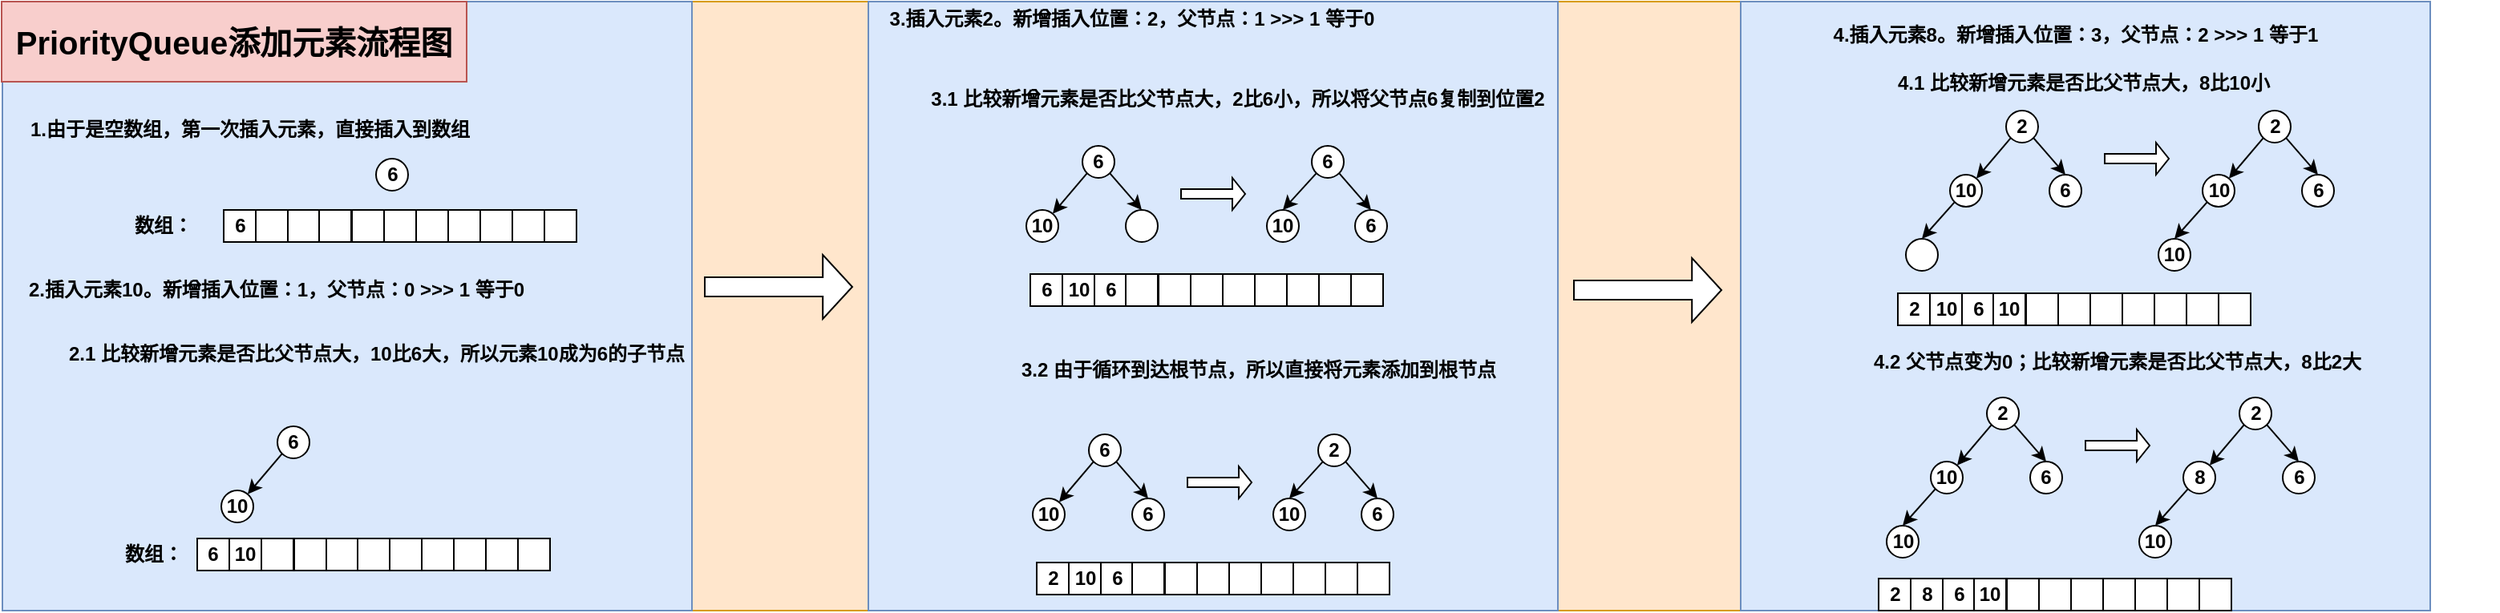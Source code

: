 <mxfile version="12.2.2" type="device" pages="1"><diagram id="mjmpXswgASouR-uXJ3l0" name="Page-1"><mxGraphModel dx="1899" dy="792" grid="1" gridSize="10" guides="1" tooltips="1" connect="1" arrows="1" fold="1" page="1" pageScale="1" pageWidth="827" pageHeight="1169" math="0" shadow="0"><root><mxCell id="0"/><mxCell id="1" parent="0"/><mxCell id="iNbTdAL_wGmHzgsxaL_B-232" value="" style="rounded=0;whiteSpace=wrap;html=1;fontSize=20;fillColor=#ffe6cc;strokeColor=#d79b00;" parent="1" vertex="1"><mxGeometry x="-269.5" y="330" width="1514" height="380" as="geometry"/></mxCell><mxCell id="iNbTdAL_wGmHzgsxaL_B-224" value="" style="rounded=0;whiteSpace=wrap;html=1;fontStyle=1;fillColor=#dae8fc;strokeColor=#6c8ebf;" parent="1" vertex="1"><mxGeometry x="814.5" y="330" width="430" height="380" as="geometry"/></mxCell><mxCell id="iNbTdAL_wGmHzgsxaL_B-223" value="" style="rounded=0;whiteSpace=wrap;html=1;fontStyle=1;fillColor=#dae8fc;strokeColor=#6c8ebf;" parent="1" vertex="1"><mxGeometry x="270.5" y="330" width="430" height="380" as="geometry"/></mxCell><mxCell id="iNbTdAL_wGmHzgsxaL_B-222" value="" style="rounded=0;whiteSpace=wrap;html=1;fontStyle=1;fillColor=#dae8fc;strokeColor=#6c8ebf;" parent="1" vertex="1"><mxGeometry x="-269.5" y="330" width="430" height="380" as="geometry"/></mxCell><mxCell id="iNbTdAL_wGmHzgsxaL_B-1" value="6" style="ellipse;whiteSpace=wrap;html=1;aspect=fixed;fontStyle=1" parent="1" vertex="1"><mxGeometry x="-36.5" y="428" width="20" height="20" as="geometry"/></mxCell><mxCell id="iNbTdAL_wGmHzgsxaL_B-2" value="1.由于是空数组，第一次插入元素，直接插入到数组" style="text;html=1;strokeColor=none;fillColor=none;align=center;verticalAlign=middle;whiteSpace=wrap;rounded=0;fontStyle=1" parent="1" vertex="1"><mxGeometry x="-255.5" y="400" width="280" height="20" as="geometry"/></mxCell><mxCell id="iNbTdAL_wGmHzgsxaL_B-5" value="2.插入元素10。新增插入位置：1，父节点：0 &amp;gt;&amp;gt;&amp;gt; 1 等于0" style="text;html=1;strokeColor=none;fillColor=none;align=left;verticalAlign=middle;whiteSpace=wrap;rounded=0;fontStyle=1" parent="1" vertex="1"><mxGeometry x="-255.5" y="500" width="575" height="20" as="geometry"/></mxCell><mxCell id="iNbTdAL_wGmHzgsxaL_B-6" value="3.插入元素2。新增插入位置：2，父节点：1 &amp;gt;&amp;gt;&amp;gt; 1 等于0" style="text;html=1;strokeColor=none;fillColor=none;align=center;verticalAlign=middle;whiteSpace=wrap;rounded=0;fontStyle=1" parent="1" vertex="1"><mxGeometry x="264" y="331" width="342" height="20" as="geometry"/></mxCell><mxCell id="iNbTdAL_wGmHzgsxaL_B-36" style="rounded=0;orthogonalLoop=1;jettySize=auto;html=1;exitX=0;exitY=1;exitDx=0;exitDy=0;fontStyle=1" parent="1" source="iNbTdAL_wGmHzgsxaL_B-7" target="iNbTdAL_wGmHzgsxaL_B-35" edge="1"><mxGeometry relative="1" as="geometry"/></mxCell><mxCell id="iNbTdAL_wGmHzgsxaL_B-7" value="6" style="ellipse;whiteSpace=wrap;html=1;aspect=fixed;fontStyle=1" parent="1" vertex="1"><mxGeometry x="-98" y="595" width="20" height="20" as="geometry"/></mxCell><mxCell id="iNbTdAL_wGmHzgsxaL_B-8" value="数组：" style="text;html=1;strokeColor=none;fillColor=none;align=center;verticalAlign=middle;whiteSpace=wrap;rounded=0;fontStyle=1" parent="1" vertex="1"><mxGeometry x="-189.5" y="460" width="40" height="20" as="geometry"/></mxCell><mxCell id="iNbTdAL_wGmHzgsxaL_B-9" value="6" style="rounded=0;whiteSpace=wrap;html=1;fontStyle=1" parent="1" vertex="1"><mxGeometry x="-131.5" y="460" width="20" height="20" as="geometry"/></mxCell><mxCell id="iNbTdAL_wGmHzgsxaL_B-10" value="" style="rounded=0;whiteSpace=wrap;html=1;fontStyle=1" parent="1" vertex="1"><mxGeometry x="-91.5" y="460" width="20" height="20" as="geometry"/></mxCell><mxCell id="iNbTdAL_wGmHzgsxaL_B-12" value="" style="rounded=0;whiteSpace=wrap;html=1;fontStyle=1" parent="1" vertex="1"><mxGeometry x="-51.5" y="460" width="20" height="20" as="geometry"/></mxCell><mxCell id="iNbTdAL_wGmHzgsxaL_B-13" value="" style="rounded=0;whiteSpace=wrap;html=1;fontStyle=1" parent="1" vertex="1"><mxGeometry x="-11.5" y="460" width="20" height="20" as="geometry"/></mxCell><mxCell id="iNbTdAL_wGmHzgsxaL_B-14" value="" style="rounded=0;whiteSpace=wrap;html=1;fontStyle=1" parent="1" vertex="1"><mxGeometry x="28.5" y="460" width="20" height="20" as="geometry"/></mxCell><mxCell id="iNbTdAL_wGmHzgsxaL_B-15" value="" style="rounded=0;whiteSpace=wrap;html=1;fontStyle=1" parent="1" vertex="1"><mxGeometry x="68.5" y="460" width="20" height="20" as="geometry"/></mxCell><mxCell id="iNbTdAL_wGmHzgsxaL_B-16" value="" style="rounded=0;whiteSpace=wrap;html=1;fontStyle=1" parent="1" vertex="1"><mxGeometry x="48.5" y="460" width="20" height="20" as="geometry"/></mxCell><mxCell id="iNbTdAL_wGmHzgsxaL_B-17" value="" style="rounded=0;whiteSpace=wrap;html=1;fontStyle=1" parent="1" vertex="1"><mxGeometry x="-72" y="460" width="20" height="20" as="geometry"/></mxCell><mxCell id="iNbTdAL_wGmHzgsxaL_B-18" value="" style="rounded=0;whiteSpace=wrap;html=1;fontStyle=1" parent="1" vertex="1"><mxGeometry x="-31.5" y="460" width="20" height="20" as="geometry"/></mxCell><mxCell id="iNbTdAL_wGmHzgsxaL_B-19" value="" style="rounded=0;whiteSpace=wrap;html=1;fontStyle=1" parent="1" vertex="1"><mxGeometry x="-111.5" y="460" width="20" height="20" as="geometry"/></mxCell><mxCell id="iNbTdAL_wGmHzgsxaL_B-20" value="" style="rounded=0;whiteSpace=wrap;html=1;fontStyle=1" parent="1" vertex="1"><mxGeometry x="8.5" y="460" width="20" height="20" as="geometry"/></mxCell><mxCell id="iNbTdAL_wGmHzgsxaL_B-21" value="数组：" style="text;html=1;strokeColor=none;fillColor=none;align=center;verticalAlign=middle;whiteSpace=wrap;rounded=0;fontStyle=1" parent="1" vertex="1"><mxGeometry x="-195.5" y="665" width="40" height="20" as="geometry"/></mxCell><mxCell id="iNbTdAL_wGmHzgsxaL_B-35" value="10" style="ellipse;whiteSpace=wrap;html=1;aspect=fixed;fontStyle=1" parent="1" vertex="1"><mxGeometry x="-133" y="635" width="20" height="20" as="geometry"/></mxCell><mxCell id="iNbTdAL_wGmHzgsxaL_B-41" value="6" style="rounded=0;whiteSpace=wrap;html=1;fontStyle=1" parent="1" vertex="1"><mxGeometry x="-148" y="665" width="20" height="20" as="geometry"/></mxCell><mxCell id="iNbTdAL_wGmHzgsxaL_B-42" value="" style="rounded=0;whiteSpace=wrap;html=1;fontStyle=1" parent="1" vertex="1"><mxGeometry x="-108" y="665" width="20" height="20" as="geometry"/></mxCell><mxCell id="iNbTdAL_wGmHzgsxaL_B-43" value="" style="rounded=0;whiteSpace=wrap;html=1;fontStyle=1" parent="1" vertex="1"><mxGeometry x="-68" y="665" width="20" height="20" as="geometry"/></mxCell><mxCell id="iNbTdAL_wGmHzgsxaL_B-44" value="" style="rounded=0;whiteSpace=wrap;html=1;fontStyle=1" parent="1" vertex="1"><mxGeometry x="-28" y="665" width="20" height="20" as="geometry"/></mxCell><mxCell id="iNbTdAL_wGmHzgsxaL_B-45" value="" style="rounded=0;whiteSpace=wrap;html=1;fontStyle=1" parent="1" vertex="1"><mxGeometry x="12" y="665" width="20" height="20" as="geometry"/></mxCell><mxCell id="iNbTdAL_wGmHzgsxaL_B-46" value="" style="rounded=0;whiteSpace=wrap;html=1;fontStyle=1" parent="1" vertex="1"><mxGeometry x="52" y="665" width="20" height="20" as="geometry"/></mxCell><mxCell id="iNbTdAL_wGmHzgsxaL_B-47" value="" style="rounded=0;whiteSpace=wrap;html=1;fontStyle=1" parent="1" vertex="1"><mxGeometry x="32" y="665" width="20" height="20" as="geometry"/></mxCell><mxCell id="iNbTdAL_wGmHzgsxaL_B-48" value="" style="rounded=0;whiteSpace=wrap;html=1;fontStyle=1" parent="1" vertex="1"><mxGeometry x="-87.5" y="665" width="20" height="20" as="geometry"/></mxCell><mxCell id="iNbTdAL_wGmHzgsxaL_B-49" value="" style="rounded=0;whiteSpace=wrap;html=1;fontStyle=1" parent="1" vertex="1"><mxGeometry x="-48" y="665" width="20" height="20" as="geometry"/></mxCell><mxCell id="iNbTdAL_wGmHzgsxaL_B-50" value="10" style="rounded=0;whiteSpace=wrap;html=1;fontStyle=1" parent="1" vertex="1"><mxGeometry x="-128" y="665" width="20" height="20" as="geometry"/></mxCell><mxCell id="iNbTdAL_wGmHzgsxaL_B-51" value="" style="rounded=0;whiteSpace=wrap;html=1;fontStyle=1" parent="1" vertex="1"><mxGeometry x="-8" y="665" width="20" height="20" as="geometry"/></mxCell><mxCell id="iNbTdAL_wGmHzgsxaL_B-53" value="" style="ellipse;whiteSpace=wrap;html=1;aspect=fixed;fontStyle=1" parent="1" vertex="1"><mxGeometry x="431" y="460" width="20" height="20" as="geometry"/></mxCell><mxCell id="iNbTdAL_wGmHzgsxaL_B-54" value="10" style="ellipse;whiteSpace=wrap;html=1;aspect=fixed;fontStyle=1" parent="1" vertex="1"><mxGeometry x="519" y="460" width="20" height="20" as="geometry"/></mxCell><mxCell id="iNbTdAL_wGmHzgsxaL_B-59" style="edgeStyle=none;rounded=0;orthogonalLoop=1;jettySize=auto;html=1;exitX=1;exitY=1;exitDx=0;exitDy=0;entryX=0.5;entryY=0;entryDx=0;entryDy=0;fontStyle=1" parent="1" source="iNbTdAL_wGmHzgsxaL_B-57" target="iNbTdAL_wGmHzgsxaL_B-58" edge="1"><mxGeometry relative="1" as="geometry"/></mxCell><mxCell id="iNbTdAL_wGmHzgsxaL_B-61" style="edgeStyle=none;rounded=0;orthogonalLoop=1;jettySize=auto;html=1;exitX=0;exitY=1;exitDx=0;exitDy=0;entryX=0.5;entryY=0;entryDx=0;entryDy=0;fontStyle=1" parent="1" source="iNbTdAL_wGmHzgsxaL_B-57" target="iNbTdAL_wGmHzgsxaL_B-54" edge="1"><mxGeometry relative="1" as="geometry"/></mxCell><mxCell id="iNbTdAL_wGmHzgsxaL_B-57" value="6" style="ellipse;whiteSpace=wrap;html=1;aspect=fixed;fontStyle=1" parent="1" vertex="1"><mxGeometry x="547" y="420" width="20" height="20" as="geometry"/></mxCell><mxCell id="iNbTdAL_wGmHzgsxaL_B-58" value="6" style="ellipse;whiteSpace=wrap;html=1;aspect=fixed;fontStyle=1" parent="1" vertex="1"><mxGeometry x="574" y="460" width="20" height="20" as="geometry"/></mxCell><mxCell id="iNbTdAL_wGmHzgsxaL_B-65" style="rounded=0;orthogonalLoop=1;jettySize=auto;html=1;exitX=0;exitY=1;exitDx=0;exitDy=0;fontStyle=1" parent="1" source="iNbTdAL_wGmHzgsxaL_B-66" target="iNbTdAL_wGmHzgsxaL_B-67" edge="1"><mxGeometry relative="1" as="geometry"/></mxCell><mxCell id="iNbTdAL_wGmHzgsxaL_B-69" style="edgeStyle=none;rounded=0;orthogonalLoop=1;jettySize=auto;html=1;exitX=1;exitY=1;exitDx=0;exitDy=0;entryX=0.5;entryY=0;entryDx=0;entryDy=0;fontStyle=1" parent="1" source="iNbTdAL_wGmHzgsxaL_B-66" target="iNbTdAL_wGmHzgsxaL_B-53" edge="1"><mxGeometry relative="1" as="geometry"/></mxCell><mxCell id="iNbTdAL_wGmHzgsxaL_B-66" value="6" style="ellipse;whiteSpace=wrap;html=1;aspect=fixed;fontStyle=1" parent="1" vertex="1"><mxGeometry x="404" y="420" width="20" height="20" as="geometry"/></mxCell><mxCell id="iNbTdAL_wGmHzgsxaL_B-67" value="10" style="ellipse;whiteSpace=wrap;html=1;aspect=fixed;fontStyle=1" parent="1" vertex="1"><mxGeometry x="369" y="460" width="20" height="20" as="geometry"/></mxCell><mxCell id="iNbTdAL_wGmHzgsxaL_B-70" value="" style="shape=singleArrow;whiteSpace=wrap;html=1;fontStyle=1" parent="1" vertex="1"><mxGeometry x="465.5" y="440" width="40" height="20" as="geometry"/></mxCell><mxCell id="iNbTdAL_wGmHzgsxaL_B-96" value="6" style="rounded=0;whiteSpace=wrap;html=1;fontStyle=1" parent="1" vertex="1"><mxGeometry x="371.5" y="500" width="20" height="20" as="geometry"/></mxCell><mxCell id="iNbTdAL_wGmHzgsxaL_B-97" value="6" style="rounded=0;whiteSpace=wrap;html=1;fontStyle=1" parent="1" vertex="1"><mxGeometry x="411.5" y="500" width="20" height="20" as="geometry"/></mxCell><mxCell id="iNbTdAL_wGmHzgsxaL_B-98" value="" style="rounded=0;whiteSpace=wrap;html=1;fontStyle=1" parent="1" vertex="1"><mxGeometry x="451.5" y="500" width="20" height="20" as="geometry"/></mxCell><mxCell id="iNbTdAL_wGmHzgsxaL_B-99" value="" style="rounded=0;whiteSpace=wrap;html=1;fontStyle=1" parent="1" vertex="1"><mxGeometry x="491.5" y="500" width="20" height="20" as="geometry"/></mxCell><mxCell id="iNbTdAL_wGmHzgsxaL_B-100" value="" style="rounded=0;whiteSpace=wrap;html=1;fontStyle=1" parent="1" vertex="1"><mxGeometry x="531.5" y="500" width="20" height="20" as="geometry"/></mxCell><mxCell id="iNbTdAL_wGmHzgsxaL_B-101" value="" style="rounded=0;whiteSpace=wrap;html=1;fontStyle=1" parent="1" vertex="1"><mxGeometry x="571.5" y="500" width="20" height="20" as="geometry"/></mxCell><mxCell id="iNbTdAL_wGmHzgsxaL_B-102" value="" style="rounded=0;whiteSpace=wrap;html=1;fontStyle=1" parent="1" vertex="1"><mxGeometry x="551.5" y="500" width="20" height="20" as="geometry"/></mxCell><mxCell id="iNbTdAL_wGmHzgsxaL_B-103" value="" style="rounded=0;whiteSpace=wrap;html=1;fontStyle=1" parent="1" vertex="1"><mxGeometry x="431" y="500" width="20" height="20" as="geometry"/></mxCell><mxCell id="iNbTdAL_wGmHzgsxaL_B-104" value="" style="rounded=0;whiteSpace=wrap;html=1;fontStyle=1" parent="1" vertex="1"><mxGeometry x="471.5" y="500" width="20" height="20" as="geometry"/></mxCell><mxCell id="iNbTdAL_wGmHzgsxaL_B-105" value="&lt;span style=&quot;white-space: normal&quot;&gt;10&lt;/span&gt;" style="rounded=0;whiteSpace=wrap;html=1;fontStyle=1" parent="1" vertex="1"><mxGeometry x="391.5" y="500" width="20" height="20" as="geometry"/></mxCell><mxCell id="iNbTdAL_wGmHzgsxaL_B-106" value="" style="rounded=0;whiteSpace=wrap;html=1;fontStyle=1" parent="1" vertex="1"><mxGeometry x="511.5" y="500" width="20" height="20" as="geometry"/></mxCell><mxCell id="iNbTdAL_wGmHzgsxaL_B-108" value="3.1 比较新增元素是否比父节点大，2比6小，所以将父节点6复制到位置2" style="text;html=1;strokeColor=none;fillColor=none;align=center;verticalAlign=middle;whiteSpace=wrap;rounded=0;fontStyle=1" parent="1" vertex="1"><mxGeometry x="282.5" y="381" width="436" height="20" as="geometry"/></mxCell><mxCell id="iNbTdAL_wGmHzgsxaL_B-109" value="&lt;span style=&quot;text-align: left&quot;&gt;2.1 比较新增元素是否比父节点大，10比6大，所以元素10成为6的子节点&lt;/span&gt;" style="text;html=1;strokeColor=none;fillColor=none;align=center;verticalAlign=middle;whiteSpace=wrap;rounded=0;fontStyle=1" parent="1" vertex="1"><mxGeometry x="-241.5" y="540" width="410" height="20" as="geometry"/></mxCell><mxCell id="iNbTdAL_wGmHzgsxaL_B-110" value="3.2 由于循环到达根节点，所以直接将元素添加到根节点" style="text;html=1;strokeColor=none;fillColor=none;align=center;verticalAlign=middle;whiteSpace=wrap;rounded=0;fontStyle=1" parent="1" vertex="1"><mxGeometry x="281" y="550" width="466" height="20" as="geometry"/></mxCell><mxCell id="iNbTdAL_wGmHzgsxaL_B-133" value="6" style="ellipse;whiteSpace=wrap;html=1;aspect=fixed;fontStyle=1" parent="1" vertex="1"><mxGeometry x="435" y="640" width="20" height="20" as="geometry"/></mxCell><mxCell id="iNbTdAL_wGmHzgsxaL_B-134" value="10" style="ellipse;whiteSpace=wrap;html=1;aspect=fixed;fontStyle=1" parent="1" vertex="1"><mxGeometry x="523" y="640" width="20" height="20" as="geometry"/></mxCell><mxCell id="iNbTdAL_wGmHzgsxaL_B-135" style="edgeStyle=none;rounded=0;orthogonalLoop=1;jettySize=auto;html=1;exitX=1;exitY=1;exitDx=0;exitDy=0;entryX=0.5;entryY=0;entryDx=0;entryDy=0;fontStyle=1" parent="1" source="iNbTdAL_wGmHzgsxaL_B-137" target="iNbTdAL_wGmHzgsxaL_B-138" edge="1"><mxGeometry relative="1" as="geometry"/></mxCell><mxCell id="iNbTdAL_wGmHzgsxaL_B-136" style="edgeStyle=none;rounded=0;orthogonalLoop=1;jettySize=auto;html=1;exitX=0;exitY=1;exitDx=0;exitDy=0;entryX=0.5;entryY=0;entryDx=0;entryDy=0;fontStyle=1" parent="1" source="iNbTdAL_wGmHzgsxaL_B-137" target="iNbTdAL_wGmHzgsxaL_B-134" edge="1"><mxGeometry relative="1" as="geometry"/></mxCell><mxCell id="iNbTdAL_wGmHzgsxaL_B-137" value="2" style="ellipse;whiteSpace=wrap;html=1;aspect=fixed;fontStyle=1" parent="1" vertex="1"><mxGeometry x="551" y="600" width="20" height="20" as="geometry"/></mxCell><mxCell id="iNbTdAL_wGmHzgsxaL_B-138" value="6" style="ellipse;whiteSpace=wrap;html=1;aspect=fixed;fontStyle=1" parent="1" vertex="1"><mxGeometry x="578" y="640" width="20" height="20" as="geometry"/></mxCell><mxCell id="iNbTdAL_wGmHzgsxaL_B-139" style="rounded=0;orthogonalLoop=1;jettySize=auto;html=1;exitX=0;exitY=1;exitDx=0;exitDy=0;fontStyle=1" parent="1" source="iNbTdAL_wGmHzgsxaL_B-141" target="iNbTdAL_wGmHzgsxaL_B-142" edge="1"><mxGeometry relative="1" as="geometry"/></mxCell><mxCell id="iNbTdAL_wGmHzgsxaL_B-140" style="edgeStyle=none;rounded=0;orthogonalLoop=1;jettySize=auto;html=1;exitX=1;exitY=1;exitDx=0;exitDy=0;entryX=0.5;entryY=0;entryDx=0;entryDy=0;fontStyle=1" parent="1" source="iNbTdAL_wGmHzgsxaL_B-141" target="iNbTdAL_wGmHzgsxaL_B-133" edge="1"><mxGeometry relative="1" as="geometry"/></mxCell><mxCell id="iNbTdAL_wGmHzgsxaL_B-141" value="6" style="ellipse;whiteSpace=wrap;html=1;aspect=fixed;fontStyle=1" parent="1" vertex="1"><mxGeometry x="408" y="600" width="20" height="20" as="geometry"/></mxCell><mxCell id="iNbTdAL_wGmHzgsxaL_B-142" value="10" style="ellipse;whiteSpace=wrap;html=1;aspect=fixed;fontStyle=1" parent="1" vertex="1"><mxGeometry x="373" y="640" width="20" height="20" as="geometry"/></mxCell><mxCell id="iNbTdAL_wGmHzgsxaL_B-143" value="" style="shape=singleArrow;whiteSpace=wrap;html=1;fontStyle=1" parent="1" vertex="1"><mxGeometry x="469.5" y="620" width="40" height="20" as="geometry"/></mxCell><mxCell id="iNbTdAL_wGmHzgsxaL_B-144" value="2" style="rounded=0;whiteSpace=wrap;html=1;fontStyle=1" parent="1" vertex="1"><mxGeometry x="375.5" y="680" width="20" height="20" as="geometry"/></mxCell><mxCell id="iNbTdAL_wGmHzgsxaL_B-145" value="6" style="rounded=0;whiteSpace=wrap;html=1;fontStyle=1" parent="1" vertex="1"><mxGeometry x="415.5" y="680" width="20" height="20" as="geometry"/></mxCell><mxCell id="iNbTdAL_wGmHzgsxaL_B-146" value="" style="rounded=0;whiteSpace=wrap;html=1;fontStyle=1" parent="1" vertex="1"><mxGeometry x="455.5" y="680" width="20" height="20" as="geometry"/></mxCell><mxCell id="iNbTdAL_wGmHzgsxaL_B-147" value="" style="rounded=0;whiteSpace=wrap;html=1;fontStyle=1" parent="1" vertex="1"><mxGeometry x="495.5" y="680" width="20" height="20" as="geometry"/></mxCell><mxCell id="iNbTdAL_wGmHzgsxaL_B-148" value="" style="rounded=0;whiteSpace=wrap;html=1;fontStyle=1" parent="1" vertex="1"><mxGeometry x="535.5" y="680" width="20" height="20" as="geometry"/></mxCell><mxCell id="iNbTdAL_wGmHzgsxaL_B-149" value="" style="rounded=0;whiteSpace=wrap;html=1;fontStyle=1" parent="1" vertex="1"><mxGeometry x="575.5" y="680" width="20" height="20" as="geometry"/></mxCell><mxCell id="iNbTdAL_wGmHzgsxaL_B-150" value="" style="rounded=0;whiteSpace=wrap;html=1;fontStyle=1" parent="1" vertex="1"><mxGeometry x="555.5" y="680" width="20" height="20" as="geometry"/></mxCell><mxCell id="iNbTdAL_wGmHzgsxaL_B-151" value="" style="rounded=0;whiteSpace=wrap;html=1;fontStyle=1" parent="1" vertex="1"><mxGeometry x="435" y="680" width="20" height="20" as="geometry"/></mxCell><mxCell id="iNbTdAL_wGmHzgsxaL_B-152" value="" style="rounded=0;whiteSpace=wrap;html=1;fontStyle=1" parent="1" vertex="1"><mxGeometry x="475.5" y="680" width="20" height="20" as="geometry"/></mxCell><mxCell id="iNbTdAL_wGmHzgsxaL_B-153" value="10" style="rounded=0;whiteSpace=wrap;html=1;fontStyle=1" parent="1" vertex="1"><mxGeometry x="395.5" y="680" width="20" height="20" as="geometry"/></mxCell><mxCell id="iNbTdAL_wGmHzgsxaL_B-154" value="" style="rounded=0;whiteSpace=wrap;html=1;fontStyle=1" parent="1" vertex="1"><mxGeometry x="515.5" y="680" width="20" height="20" as="geometry"/></mxCell><mxCell id="iNbTdAL_wGmHzgsxaL_B-161" value="4.插入元素8。新增插入位置：3，父节点：2 &amp;gt;&amp;gt;&amp;gt; 1 等于1" style="text;html=1;strokeColor=none;fillColor=none;align=center;verticalAlign=middle;whiteSpace=wrap;rounded=0;fontStyle=1" parent="1" vertex="1"><mxGeometry x="812" y="341" width="423" height="20" as="geometry"/></mxCell><mxCell id="iNbTdAL_wGmHzgsxaL_B-162" value="4.1 比较新增元素是否比父节点大，8比10小" style="text;html=1;strokeColor=none;fillColor=none;align=center;verticalAlign=middle;whiteSpace=wrap;rounded=0;fontStyle=1" parent="1" vertex="1"><mxGeometry x="790.5" y="371" width="475" height="20" as="geometry"/></mxCell><mxCell id="iNbTdAL_wGmHzgsxaL_B-163" value="6" style="ellipse;whiteSpace=wrap;html=1;aspect=fixed;fontStyle=1" parent="1" vertex="1"><mxGeometry x="1007" y="438" width="20" height="20" as="geometry"/></mxCell><mxCell id="iNbTdAL_wGmHzgsxaL_B-169" style="rounded=0;orthogonalLoop=1;jettySize=auto;html=1;exitX=0;exitY=1;exitDx=0;exitDy=0;fontStyle=1" parent="1" source="iNbTdAL_wGmHzgsxaL_B-171" target="iNbTdAL_wGmHzgsxaL_B-172" edge="1"><mxGeometry relative="1" as="geometry"/></mxCell><mxCell id="iNbTdAL_wGmHzgsxaL_B-170" style="edgeStyle=none;rounded=0;orthogonalLoop=1;jettySize=auto;html=1;exitX=1;exitY=1;exitDx=0;exitDy=0;entryX=0.5;entryY=0;entryDx=0;entryDy=0;fontStyle=1" parent="1" source="iNbTdAL_wGmHzgsxaL_B-171" target="iNbTdAL_wGmHzgsxaL_B-163" edge="1"><mxGeometry relative="1" as="geometry"/></mxCell><mxCell id="iNbTdAL_wGmHzgsxaL_B-171" value="2" style="ellipse;whiteSpace=wrap;html=1;aspect=fixed;fontStyle=1" parent="1" vertex="1"><mxGeometry x="980" y="398" width="20" height="20" as="geometry"/></mxCell><mxCell id="iNbTdAL_wGmHzgsxaL_B-175" style="edgeStyle=none;rounded=0;orthogonalLoop=1;jettySize=auto;html=1;exitX=0;exitY=1;exitDx=0;exitDy=0;entryX=0.5;entryY=0;entryDx=0;entryDy=0;fontStyle=1" parent="1" source="iNbTdAL_wGmHzgsxaL_B-172" target="iNbTdAL_wGmHzgsxaL_B-174" edge="1"><mxGeometry relative="1" as="geometry"/></mxCell><mxCell id="iNbTdAL_wGmHzgsxaL_B-172" value="10" style="ellipse;whiteSpace=wrap;html=1;aspect=fixed;fontStyle=1" parent="1" vertex="1"><mxGeometry x="945" y="438" width="20" height="20" as="geometry"/></mxCell><mxCell id="iNbTdAL_wGmHzgsxaL_B-173" value="" style="shape=singleArrow;whiteSpace=wrap;html=1;fontStyle=1" parent="1" vertex="1"><mxGeometry x="1041.5" y="418" width="40" height="20" as="geometry"/></mxCell><mxCell id="iNbTdAL_wGmHzgsxaL_B-174" value="" style="ellipse;whiteSpace=wrap;html=1;aspect=fixed;fontStyle=1" parent="1" vertex="1"><mxGeometry x="917.5" y="478" width="20" height="20" as="geometry"/></mxCell><mxCell id="iNbTdAL_wGmHzgsxaL_B-176" value="6" style="ellipse;whiteSpace=wrap;html=1;aspect=fixed;fontStyle=1" parent="1" vertex="1"><mxGeometry x="1164.5" y="438" width="20" height="20" as="geometry"/></mxCell><mxCell id="iNbTdAL_wGmHzgsxaL_B-177" style="rounded=0;orthogonalLoop=1;jettySize=auto;html=1;exitX=0;exitY=1;exitDx=0;exitDy=0;fontStyle=1" parent="1" source="iNbTdAL_wGmHzgsxaL_B-179" target="iNbTdAL_wGmHzgsxaL_B-181" edge="1"><mxGeometry relative="1" as="geometry"/></mxCell><mxCell id="iNbTdAL_wGmHzgsxaL_B-178" style="edgeStyle=none;rounded=0;orthogonalLoop=1;jettySize=auto;html=1;exitX=1;exitY=1;exitDx=0;exitDy=0;entryX=0.5;entryY=0;entryDx=0;entryDy=0;fontStyle=1" parent="1" source="iNbTdAL_wGmHzgsxaL_B-179" target="iNbTdAL_wGmHzgsxaL_B-176" edge="1"><mxGeometry relative="1" as="geometry"/></mxCell><mxCell id="iNbTdAL_wGmHzgsxaL_B-179" value="2" style="ellipse;whiteSpace=wrap;html=1;aspect=fixed;fontStyle=1" parent="1" vertex="1"><mxGeometry x="1137.5" y="398" width="20" height="20" as="geometry"/></mxCell><mxCell id="iNbTdAL_wGmHzgsxaL_B-180" style="edgeStyle=none;rounded=0;orthogonalLoop=1;jettySize=auto;html=1;exitX=0;exitY=1;exitDx=0;exitDy=0;entryX=0.5;entryY=0;entryDx=0;entryDy=0;fontStyle=1" parent="1" source="iNbTdAL_wGmHzgsxaL_B-181" target="iNbTdAL_wGmHzgsxaL_B-182" edge="1"><mxGeometry relative="1" as="geometry"/></mxCell><mxCell id="iNbTdAL_wGmHzgsxaL_B-181" value="10" style="ellipse;whiteSpace=wrap;html=1;aspect=fixed;fontStyle=1" parent="1" vertex="1"><mxGeometry x="1102.5" y="438" width="20" height="20" as="geometry"/></mxCell><mxCell id="iNbTdAL_wGmHzgsxaL_B-182" value="10" style="ellipse;whiteSpace=wrap;html=1;aspect=fixed;fontStyle=1" parent="1" vertex="1"><mxGeometry x="1075" y="478" width="20" height="20" as="geometry"/></mxCell><mxCell id="iNbTdAL_wGmHzgsxaL_B-183" value="2" style="rounded=0;whiteSpace=wrap;html=1;fontStyle=1" parent="1" vertex="1"><mxGeometry x="912.5" y="512" width="20" height="20" as="geometry"/></mxCell><mxCell id="iNbTdAL_wGmHzgsxaL_B-184" value="6" style="rounded=0;whiteSpace=wrap;html=1;fontStyle=1" parent="1" vertex="1"><mxGeometry x="952.5" y="512" width="20" height="20" as="geometry"/></mxCell><mxCell id="iNbTdAL_wGmHzgsxaL_B-185" value="" style="rounded=0;whiteSpace=wrap;html=1;fontStyle=1" parent="1" vertex="1"><mxGeometry x="992.5" y="512" width="20" height="20" as="geometry"/></mxCell><mxCell id="iNbTdAL_wGmHzgsxaL_B-186" value="" style="rounded=0;whiteSpace=wrap;html=1;fontStyle=1" parent="1" vertex="1"><mxGeometry x="1032.5" y="512" width="20" height="20" as="geometry"/></mxCell><mxCell id="iNbTdAL_wGmHzgsxaL_B-187" value="" style="rounded=0;whiteSpace=wrap;html=1;fontStyle=1" parent="1" vertex="1"><mxGeometry x="1072.5" y="512" width="20" height="20" as="geometry"/></mxCell><mxCell id="iNbTdAL_wGmHzgsxaL_B-188" value="" style="rounded=0;whiteSpace=wrap;html=1;fontStyle=1" parent="1" vertex="1"><mxGeometry x="1112.5" y="512" width="20" height="20" as="geometry"/></mxCell><mxCell id="iNbTdAL_wGmHzgsxaL_B-189" value="" style="rounded=0;whiteSpace=wrap;html=1;fontStyle=1" parent="1" vertex="1"><mxGeometry x="1092.5" y="512" width="20" height="20" as="geometry"/></mxCell><mxCell id="iNbTdAL_wGmHzgsxaL_B-190" value="10" style="rounded=0;whiteSpace=wrap;html=1;fontStyle=1" parent="1" vertex="1"><mxGeometry x="972" y="512" width="20" height="20" as="geometry"/></mxCell><mxCell id="iNbTdAL_wGmHzgsxaL_B-191" value="" style="rounded=0;whiteSpace=wrap;html=1;fontStyle=1" parent="1" vertex="1"><mxGeometry x="1012.5" y="512" width="20" height="20" as="geometry"/></mxCell><mxCell id="iNbTdAL_wGmHzgsxaL_B-192" value="10" style="rounded=0;whiteSpace=wrap;html=1;fontStyle=1" parent="1" vertex="1"><mxGeometry x="932.5" y="512" width="20" height="20" as="geometry"/></mxCell><mxCell id="iNbTdAL_wGmHzgsxaL_B-193" value="" style="rounded=0;whiteSpace=wrap;html=1;fontStyle=1" parent="1" vertex="1"><mxGeometry x="1052.5" y="512" width="20" height="20" as="geometry"/></mxCell><mxCell id="iNbTdAL_wGmHzgsxaL_B-194" value="4.2 父节点变为0；比较新增元素是否比父节点大，8比2大" style="text;html=1;strokeColor=none;fillColor=none;align=center;verticalAlign=middle;whiteSpace=wrap;rounded=0;fontStyle=1" parent="1" vertex="1"><mxGeometry x="812" y="545" width="475" height="20" as="geometry"/></mxCell><mxCell id="iNbTdAL_wGmHzgsxaL_B-196" value="6" style="ellipse;whiteSpace=wrap;html=1;aspect=fixed;fontStyle=1" parent="1" vertex="1"><mxGeometry x="995" y="617" width="20" height="20" as="geometry"/></mxCell><mxCell id="iNbTdAL_wGmHzgsxaL_B-197" style="rounded=0;orthogonalLoop=1;jettySize=auto;html=1;exitX=0;exitY=1;exitDx=0;exitDy=0;fontStyle=1" parent="1" source="iNbTdAL_wGmHzgsxaL_B-199" target="iNbTdAL_wGmHzgsxaL_B-201" edge="1"><mxGeometry relative="1" as="geometry"/></mxCell><mxCell id="iNbTdAL_wGmHzgsxaL_B-198" style="edgeStyle=none;rounded=0;orthogonalLoop=1;jettySize=auto;html=1;exitX=1;exitY=1;exitDx=0;exitDy=0;entryX=0.5;entryY=0;entryDx=0;entryDy=0;fontStyle=1" parent="1" source="iNbTdAL_wGmHzgsxaL_B-199" target="iNbTdAL_wGmHzgsxaL_B-196" edge="1"><mxGeometry relative="1" as="geometry"/></mxCell><mxCell id="iNbTdAL_wGmHzgsxaL_B-199" value="2" style="ellipse;whiteSpace=wrap;html=1;aspect=fixed;fontStyle=1" parent="1" vertex="1"><mxGeometry x="968" y="577" width="20" height="20" as="geometry"/></mxCell><mxCell id="iNbTdAL_wGmHzgsxaL_B-200" style="edgeStyle=none;rounded=0;orthogonalLoop=1;jettySize=auto;html=1;exitX=0;exitY=1;exitDx=0;exitDy=0;entryX=0.5;entryY=0;entryDx=0;entryDy=0;fontStyle=1" parent="1" source="iNbTdAL_wGmHzgsxaL_B-201" target="iNbTdAL_wGmHzgsxaL_B-203" edge="1"><mxGeometry relative="1" as="geometry"/></mxCell><mxCell id="iNbTdAL_wGmHzgsxaL_B-201" value="10" style="ellipse;whiteSpace=wrap;html=1;aspect=fixed;fontStyle=1" parent="1" vertex="1"><mxGeometry x="933" y="617" width="20" height="20" as="geometry"/></mxCell><mxCell id="iNbTdAL_wGmHzgsxaL_B-202" value="" style="shape=singleArrow;whiteSpace=wrap;html=1;fontStyle=1" parent="1" vertex="1"><mxGeometry x="1029.5" y="597" width="40" height="20" as="geometry"/></mxCell><mxCell id="iNbTdAL_wGmHzgsxaL_B-203" value="10" style="ellipse;whiteSpace=wrap;html=1;aspect=fixed;fontStyle=1" parent="1" vertex="1"><mxGeometry x="905.5" y="657" width="20" height="20" as="geometry"/></mxCell><mxCell id="iNbTdAL_wGmHzgsxaL_B-204" value="6" style="ellipse;whiteSpace=wrap;html=1;aspect=fixed;fontStyle=1" parent="1" vertex="1"><mxGeometry x="1152.5" y="617" width="20" height="20" as="geometry"/></mxCell><mxCell id="iNbTdAL_wGmHzgsxaL_B-205" style="rounded=0;orthogonalLoop=1;jettySize=auto;html=1;exitX=0;exitY=1;exitDx=0;exitDy=0;fontStyle=1" parent="1" source="iNbTdAL_wGmHzgsxaL_B-207" target="iNbTdAL_wGmHzgsxaL_B-209" edge="1"><mxGeometry relative="1" as="geometry"/></mxCell><mxCell id="iNbTdAL_wGmHzgsxaL_B-206" style="edgeStyle=none;rounded=0;orthogonalLoop=1;jettySize=auto;html=1;exitX=1;exitY=1;exitDx=0;exitDy=0;entryX=0.5;entryY=0;entryDx=0;entryDy=0;fontStyle=1" parent="1" source="iNbTdAL_wGmHzgsxaL_B-207" target="iNbTdAL_wGmHzgsxaL_B-204" edge="1"><mxGeometry relative="1" as="geometry"/></mxCell><mxCell id="iNbTdAL_wGmHzgsxaL_B-207" value="2" style="ellipse;whiteSpace=wrap;html=1;aspect=fixed;fontStyle=1" parent="1" vertex="1"><mxGeometry x="1125.5" y="577" width="20" height="20" as="geometry"/></mxCell><mxCell id="iNbTdAL_wGmHzgsxaL_B-208" style="edgeStyle=none;rounded=0;orthogonalLoop=1;jettySize=auto;html=1;exitX=0;exitY=1;exitDx=0;exitDy=0;entryX=0.5;entryY=0;entryDx=0;entryDy=0;fontStyle=1" parent="1" source="iNbTdAL_wGmHzgsxaL_B-209" target="iNbTdAL_wGmHzgsxaL_B-210" edge="1"><mxGeometry relative="1" as="geometry"/></mxCell><mxCell id="iNbTdAL_wGmHzgsxaL_B-209" value="8" style="ellipse;whiteSpace=wrap;html=1;aspect=fixed;fontStyle=1" parent="1" vertex="1"><mxGeometry x="1090.5" y="617" width="20" height="20" as="geometry"/></mxCell><mxCell id="iNbTdAL_wGmHzgsxaL_B-210" value="10" style="ellipse;whiteSpace=wrap;html=1;aspect=fixed;fontStyle=1" parent="1" vertex="1"><mxGeometry x="1063" y="657" width="20" height="20" as="geometry"/></mxCell><mxCell id="iNbTdAL_wGmHzgsxaL_B-211" value="2" style="rounded=0;whiteSpace=wrap;html=1;fontStyle=1" parent="1" vertex="1"><mxGeometry x="900.5" y="690" width="20" height="20" as="geometry"/></mxCell><mxCell id="iNbTdAL_wGmHzgsxaL_B-212" value="6" style="rounded=0;whiteSpace=wrap;html=1;fontStyle=1" parent="1" vertex="1"><mxGeometry x="940.5" y="690" width="20" height="20" as="geometry"/></mxCell><mxCell id="iNbTdAL_wGmHzgsxaL_B-213" value="" style="rounded=0;whiteSpace=wrap;html=1;fontStyle=1" parent="1" vertex="1"><mxGeometry x="980.5" y="690" width="20" height="20" as="geometry"/></mxCell><mxCell id="iNbTdAL_wGmHzgsxaL_B-214" value="" style="rounded=0;whiteSpace=wrap;html=1;fontStyle=1" parent="1" vertex="1"><mxGeometry x="1020.5" y="690" width="20" height="20" as="geometry"/></mxCell><mxCell id="iNbTdAL_wGmHzgsxaL_B-215" value="" style="rounded=0;whiteSpace=wrap;html=1;fontStyle=1" parent="1" vertex="1"><mxGeometry x="1060.5" y="690" width="20" height="20" as="geometry"/></mxCell><mxCell id="iNbTdAL_wGmHzgsxaL_B-216" value="" style="rounded=0;whiteSpace=wrap;html=1;fontStyle=1" parent="1" vertex="1"><mxGeometry x="1100.5" y="690" width="20" height="20" as="geometry"/></mxCell><mxCell id="iNbTdAL_wGmHzgsxaL_B-217" value="" style="rounded=0;whiteSpace=wrap;html=1;fontStyle=1" parent="1" vertex="1"><mxGeometry x="1080.5" y="690" width="20" height="20" as="geometry"/></mxCell><mxCell id="iNbTdAL_wGmHzgsxaL_B-218" value="10" style="rounded=0;whiteSpace=wrap;html=1;fontStyle=1" parent="1" vertex="1"><mxGeometry x="960" y="690" width="20" height="20" as="geometry"/></mxCell><mxCell id="iNbTdAL_wGmHzgsxaL_B-219" value="" style="rounded=0;whiteSpace=wrap;html=1;fontStyle=1" parent="1" vertex="1"><mxGeometry x="1000.5" y="690" width="20" height="20" as="geometry"/></mxCell><mxCell id="iNbTdAL_wGmHzgsxaL_B-220" value="8" style="rounded=0;whiteSpace=wrap;html=1;fontStyle=1" parent="1" vertex="1"><mxGeometry x="920.5" y="690" width="20" height="20" as="geometry"/></mxCell><mxCell id="iNbTdAL_wGmHzgsxaL_B-221" value="" style="rounded=0;whiteSpace=wrap;html=1;fontStyle=1" parent="1" vertex="1"><mxGeometry x="1040.5" y="690" width="20" height="20" as="geometry"/></mxCell><mxCell id="iNbTdAL_wGmHzgsxaL_B-226" value="&lt;span style=&quot;font-size: 20px;&quot;&gt;&lt;font style=&quot;font-size: 20px;&quot;&gt;PriorityQueue添加元素流程图&lt;/font&gt;&lt;/span&gt;" style="text;html=1;strokeColor=#b85450;fillColor=#f8cecc;align=center;verticalAlign=middle;whiteSpace=wrap;rounded=0;fontStyle=1;fontSize=20;" parent="1" vertex="1"><mxGeometry x="-270" y="330" width="290" height="50" as="geometry"/></mxCell><mxCell id="iNbTdAL_wGmHzgsxaL_B-227" value="" style="shape=singleArrow;whiteSpace=wrap;html=1;fontSize=20;" parent="1" vertex="1"><mxGeometry x="168.5" y="488" width="92" height="40" as="geometry"/></mxCell><mxCell id="iNbTdAL_wGmHzgsxaL_B-230" value="" style="shape=singleArrow;whiteSpace=wrap;html=1;fontSize=20;" parent="1" vertex="1"><mxGeometry x="710.5" y="490" width="92" height="40" as="geometry"/></mxCell></root></mxGraphModel></diagram></mxfile>